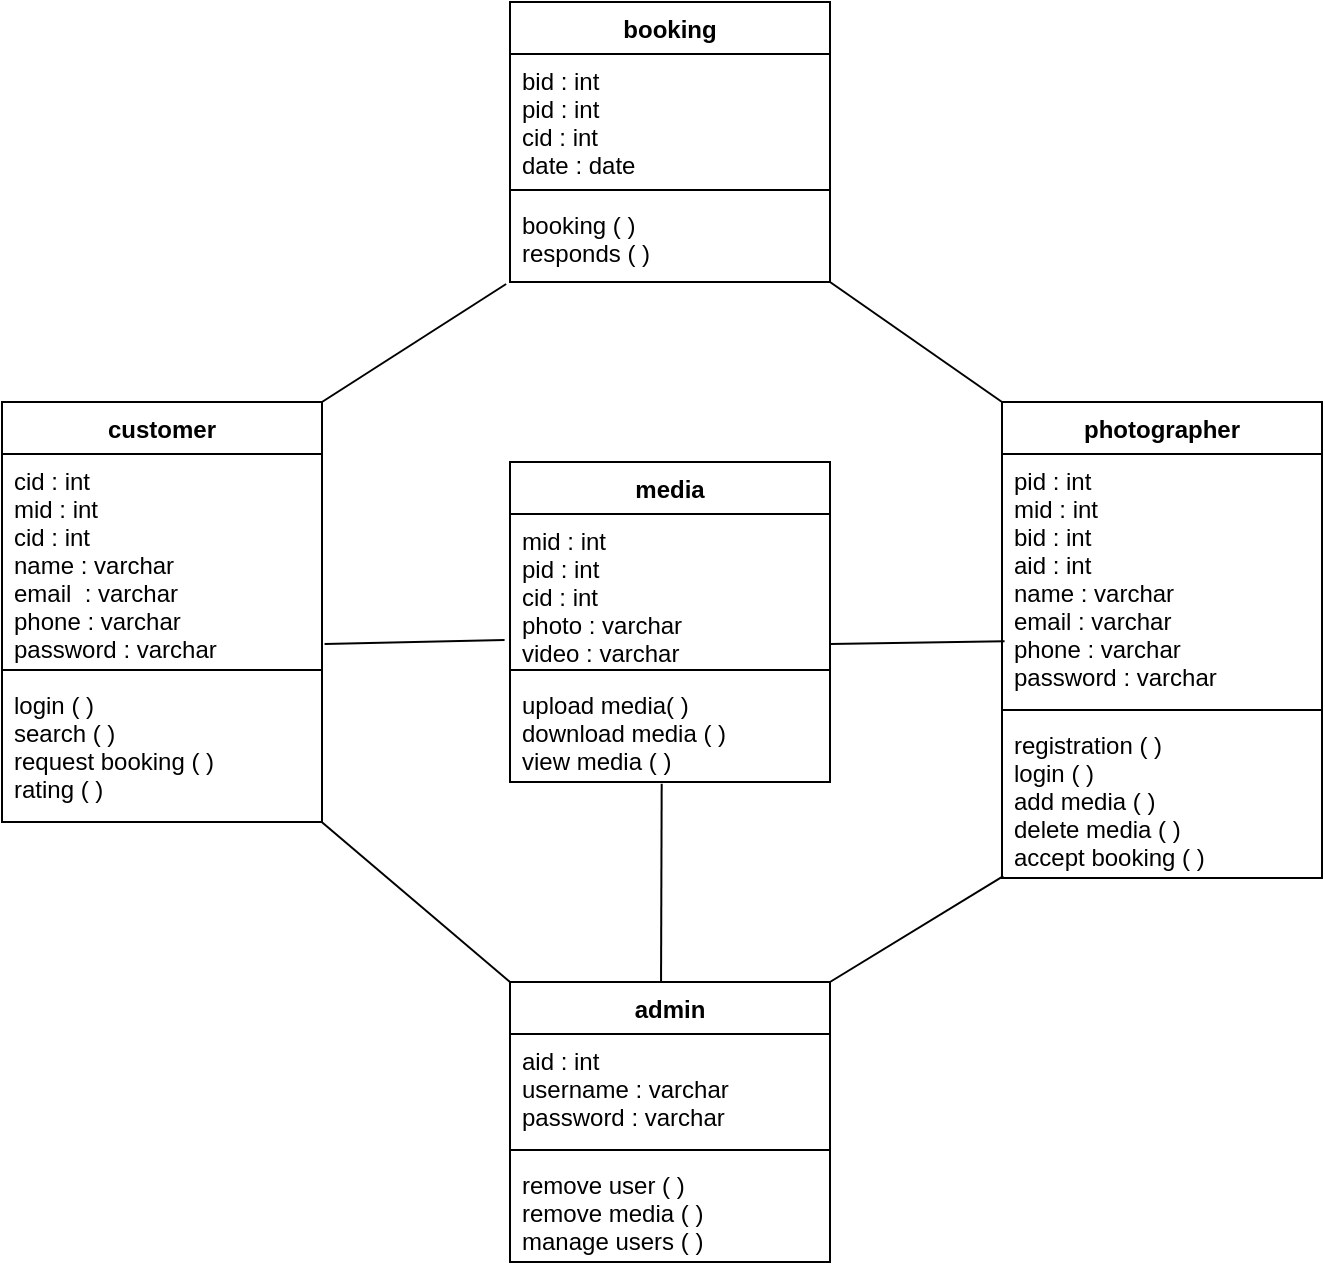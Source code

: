 <mxfile version="13.9.9" type="device"><diagram id="C5RBs43oDa-KdzZeNtuy" name="Page-1"><mxGraphModel dx="1680" dy="790" grid="1" gridSize="10" guides="1" tooltips="1" connect="1" arrows="1" fold="1" page="1" pageScale="1" pageWidth="827" pageHeight="1169" math="0" shadow="0"><root><mxCell id="WIyWlLk6GJQsqaUBKTNV-0"/><mxCell id="WIyWlLk6GJQsqaUBKTNV-1" parent="WIyWlLk6GJQsqaUBKTNV-0"/><mxCell id="fqbcx0fvqbDSzHDdwuOb-0" value="booking" style="swimlane;fontStyle=1;align=center;verticalAlign=top;childLayout=stackLayout;horizontal=1;startSize=26;horizontalStack=0;resizeParent=1;resizeParentMax=0;resizeLast=0;collapsible=1;marginBottom=0;" vertex="1" parent="WIyWlLk6GJQsqaUBKTNV-1"><mxGeometry x="334" y="80" width="160" height="140" as="geometry"/></mxCell><mxCell id="fqbcx0fvqbDSzHDdwuOb-1" value="bid : int&#10;pid : int&#10;cid : int&#10;date : date" style="text;strokeColor=none;fillColor=none;align=left;verticalAlign=top;spacingLeft=4;spacingRight=4;overflow=hidden;rotatable=0;points=[[0,0.5],[1,0.5]];portConstraint=eastwest;" vertex="1" parent="fqbcx0fvqbDSzHDdwuOb-0"><mxGeometry y="26" width="160" height="64" as="geometry"/></mxCell><mxCell id="fqbcx0fvqbDSzHDdwuOb-2" value="" style="line;strokeWidth=1;fillColor=none;align=left;verticalAlign=middle;spacingTop=-1;spacingLeft=3;spacingRight=3;rotatable=0;labelPosition=right;points=[];portConstraint=eastwest;" vertex="1" parent="fqbcx0fvqbDSzHDdwuOb-0"><mxGeometry y="90" width="160" height="8" as="geometry"/></mxCell><mxCell id="fqbcx0fvqbDSzHDdwuOb-3" value="booking ( )&#10;responds ( )" style="text;strokeColor=none;fillColor=none;align=left;verticalAlign=top;spacingLeft=4;spacingRight=4;overflow=hidden;rotatable=0;points=[[0,0.5],[1,0.5]];portConstraint=eastwest;" vertex="1" parent="fqbcx0fvqbDSzHDdwuOb-0"><mxGeometry y="98" width="160" height="42" as="geometry"/></mxCell><mxCell id="fqbcx0fvqbDSzHDdwuOb-4" value="customer" style="swimlane;fontStyle=1;align=center;verticalAlign=top;childLayout=stackLayout;horizontal=1;startSize=26;horizontalStack=0;resizeParent=1;resizeParentMax=0;resizeLast=0;collapsible=1;marginBottom=0;" vertex="1" parent="WIyWlLk6GJQsqaUBKTNV-1"><mxGeometry x="80" y="280" width="160" height="210" as="geometry"/></mxCell><mxCell id="fqbcx0fvqbDSzHDdwuOb-5" value="cid : int&#10;mid : int&#10;cid : int&#10;name : varchar&#10;email  : varchar&#10;phone : varchar&#10;password : varchar" style="text;strokeColor=none;fillColor=none;align=left;verticalAlign=top;spacingLeft=4;spacingRight=4;overflow=hidden;rotatable=0;points=[[0,0.5],[1,0.5]];portConstraint=eastwest;" vertex="1" parent="fqbcx0fvqbDSzHDdwuOb-4"><mxGeometry y="26" width="160" height="104" as="geometry"/></mxCell><mxCell id="fqbcx0fvqbDSzHDdwuOb-6" value="" style="line;strokeWidth=1;fillColor=none;align=left;verticalAlign=middle;spacingTop=-1;spacingLeft=3;spacingRight=3;rotatable=0;labelPosition=right;points=[];portConstraint=eastwest;" vertex="1" parent="fqbcx0fvqbDSzHDdwuOb-4"><mxGeometry y="130" width="160" height="8" as="geometry"/></mxCell><mxCell id="fqbcx0fvqbDSzHDdwuOb-7" value="login ( )&#10;search ( )&#10;request booking ( )&#10;rating ( )" style="text;strokeColor=none;fillColor=none;align=left;verticalAlign=top;spacingLeft=4;spacingRight=4;overflow=hidden;rotatable=0;points=[[0,0.5],[1,0.5]];portConstraint=eastwest;" vertex="1" parent="fqbcx0fvqbDSzHDdwuOb-4"><mxGeometry y="138" width="160" height="72" as="geometry"/></mxCell><mxCell id="fqbcx0fvqbDSzHDdwuOb-8" value="media" style="swimlane;fontStyle=1;align=center;verticalAlign=top;childLayout=stackLayout;horizontal=1;startSize=26;horizontalStack=0;resizeParent=1;resizeParentMax=0;resizeLast=0;collapsible=1;marginBottom=0;" vertex="1" parent="WIyWlLk6GJQsqaUBKTNV-1"><mxGeometry x="334" y="310" width="160" height="160" as="geometry"/></mxCell><mxCell id="fqbcx0fvqbDSzHDdwuOb-9" value="mid : int&#10;pid : int&#10;cid : int&#10;photo : varchar&#10;video : varchar" style="text;strokeColor=none;fillColor=none;align=left;verticalAlign=top;spacingLeft=4;spacingRight=4;overflow=hidden;rotatable=0;points=[[0,0.5],[1,0.5]];portConstraint=eastwest;" vertex="1" parent="fqbcx0fvqbDSzHDdwuOb-8"><mxGeometry y="26" width="160" height="74" as="geometry"/></mxCell><mxCell id="fqbcx0fvqbDSzHDdwuOb-10" value="" style="line;strokeWidth=1;fillColor=none;align=left;verticalAlign=middle;spacingTop=-1;spacingLeft=3;spacingRight=3;rotatable=0;labelPosition=right;points=[];portConstraint=eastwest;" vertex="1" parent="fqbcx0fvqbDSzHDdwuOb-8"><mxGeometry y="100" width="160" height="8" as="geometry"/></mxCell><mxCell id="fqbcx0fvqbDSzHDdwuOb-11" value="upload media( )&#10;download media ( )&#10;view media ( )" style="text;strokeColor=none;fillColor=none;align=left;verticalAlign=top;spacingLeft=4;spacingRight=4;overflow=hidden;rotatable=0;points=[[0,0.5],[1,0.5]];portConstraint=eastwest;" vertex="1" parent="fqbcx0fvqbDSzHDdwuOb-8"><mxGeometry y="108" width="160" height="52" as="geometry"/></mxCell><mxCell id="fqbcx0fvqbDSzHDdwuOb-12" value="photographer" style="swimlane;fontStyle=1;align=center;verticalAlign=top;childLayout=stackLayout;horizontal=1;startSize=26;horizontalStack=0;resizeParent=1;resizeParentMax=0;resizeLast=0;collapsible=1;marginBottom=0;" vertex="1" parent="WIyWlLk6GJQsqaUBKTNV-1"><mxGeometry x="580" y="280" width="160" height="238" as="geometry"/></mxCell><mxCell id="fqbcx0fvqbDSzHDdwuOb-13" value="pid : int&#10;mid : int&#10;bid : int&#10;aid : int&#10;name : varchar&#10;email : varchar&#10;phone : varchar&#10;password : varchar" style="text;strokeColor=none;fillColor=none;align=left;verticalAlign=top;spacingLeft=4;spacingRight=4;overflow=hidden;rotatable=0;points=[[0,0.5],[1,0.5]];portConstraint=eastwest;" vertex="1" parent="fqbcx0fvqbDSzHDdwuOb-12"><mxGeometry y="26" width="160" height="124" as="geometry"/></mxCell><mxCell id="fqbcx0fvqbDSzHDdwuOb-14" value="" style="line;strokeWidth=1;fillColor=none;align=left;verticalAlign=middle;spacingTop=-1;spacingLeft=3;spacingRight=3;rotatable=0;labelPosition=right;points=[];portConstraint=eastwest;" vertex="1" parent="fqbcx0fvqbDSzHDdwuOb-12"><mxGeometry y="150" width="160" height="8" as="geometry"/></mxCell><mxCell id="fqbcx0fvqbDSzHDdwuOb-15" value="registration ( )&#10;login ( )&#10;add media ( )&#10;delete media ( )&#10;accept booking ( )" style="text;strokeColor=none;fillColor=none;align=left;verticalAlign=top;spacingLeft=4;spacingRight=4;overflow=hidden;rotatable=0;points=[[0,0.5],[1,0.5]];portConstraint=eastwest;" vertex="1" parent="fqbcx0fvqbDSzHDdwuOb-12"><mxGeometry y="158" width="160" height="80" as="geometry"/></mxCell><mxCell id="fqbcx0fvqbDSzHDdwuOb-16" value="admin" style="swimlane;fontStyle=1;align=center;verticalAlign=top;childLayout=stackLayout;horizontal=1;startSize=26;horizontalStack=0;resizeParent=1;resizeParentMax=0;resizeLast=0;collapsible=1;marginBottom=0;" vertex="1" parent="WIyWlLk6GJQsqaUBKTNV-1"><mxGeometry x="334" y="570" width="160" height="140" as="geometry"/></mxCell><mxCell id="fqbcx0fvqbDSzHDdwuOb-17" value="aid : int&#10;username : varchar&#10;password : varchar" style="text;strokeColor=none;fillColor=none;align=left;verticalAlign=top;spacingLeft=4;spacingRight=4;overflow=hidden;rotatable=0;points=[[0,0.5],[1,0.5]];portConstraint=eastwest;" vertex="1" parent="fqbcx0fvqbDSzHDdwuOb-16"><mxGeometry y="26" width="160" height="54" as="geometry"/></mxCell><mxCell id="fqbcx0fvqbDSzHDdwuOb-18" value="" style="line;strokeWidth=1;fillColor=none;align=left;verticalAlign=middle;spacingTop=-1;spacingLeft=3;spacingRight=3;rotatable=0;labelPosition=right;points=[];portConstraint=eastwest;" vertex="1" parent="fqbcx0fvqbDSzHDdwuOb-16"><mxGeometry y="80" width="160" height="8" as="geometry"/></mxCell><mxCell id="fqbcx0fvqbDSzHDdwuOb-19" value="remove user ( )&#10;remove media ( )&#10;manage users ( ) " style="text;strokeColor=none;fillColor=none;align=left;verticalAlign=top;spacingLeft=4;spacingRight=4;overflow=hidden;rotatable=0;points=[[0,0.5],[1,0.5]];portConstraint=eastwest;" vertex="1" parent="fqbcx0fvqbDSzHDdwuOb-16"><mxGeometry y="88" width="160" height="52" as="geometry"/></mxCell><mxCell id="fqbcx0fvqbDSzHDdwuOb-22" value="" style="endArrow=none;html=1;entryX=-0.012;entryY=1.024;entryDx=0;entryDy=0;entryPerimeter=0;exitX=1;exitY=0;exitDx=0;exitDy=0;" edge="1" parent="WIyWlLk6GJQsqaUBKTNV-1" source="fqbcx0fvqbDSzHDdwuOb-4" target="fqbcx0fvqbDSzHDdwuOb-3"><mxGeometry width="50" height="50" relative="1" as="geometry"><mxPoint x="260" y="280" as="sourcePoint"/><mxPoint x="310" y="230" as="targetPoint"/></mxGeometry></mxCell><mxCell id="fqbcx0fvqbDSzHDdwuOb-23" value="" style="endArrow=none;html=1;exitX=1.008;exitY=0.913;exitDx=0;exitDy=0;exitPerimeter=0;entryX=-0.017;entryY=0.851;entryDx=0;entryDy=0;entryPerimeter=0;" edge="1" parent="WIyWlLk6GJQsqaUBKTNV-1" source="fqbcx0fvqbDSzHDdwuOb-5" target="fqbcx0fvqbDSzHDdwuOb-9"><mxGeometry width="50" height="50" relative="1" as="geometry"><mxPoint x="260" y="440" as="sourcePoint"/><mxPoint x="310" y="390" as="targetPoint"/></mxGeometry></mxCell><mxCell id="fqbcx0fvqbDSzHDdwuOb-24" value="" style="endArrow=none;html=1;exitX=1;exitY=0.878;exitDx=0;exitDy=0;exitPerimeter=0;entryX=0.008;entryY=0.755;entryDx=0;entryDy=0;entryPerimeter=0;" edge="1" parent="WIyWlLk6GJQsqaUBKTNV-1" source="fqbcx0fvqbDSzHDdwuOb-9" target="fqbcx0fvqbDSzHDdwuOb-13"><mxGeometry width="50" height="50" relative="1" as="geometry"><mxPoint x="520" y="430" as="sourcePoint"/><mxPoint x="570" y="380" as="targetPoint"/></mxGeometry></mxCell><mxCell id="fqbcx0fvqbDSzHDdwuOb-25" value="" style="endArrow=none;html=1;exitX=1;exitY=1.002;exitDx=0;exitDy=0;exitPerimeter=0;entryX=0;entryY=0;entryDx=0;entryDy=0;" edge="1" parent="WIyWlLk6GJQsqaUBKTNV-1" source="fqbcx0fvqbDSzHDdwuOb-7" target="fqbcx0fvqbDSzHDdwuOb-16"><mxGeometry width="50" height="50" relative="1" as="geometry"><mxPoint x="260" y="560" as="sourcePoint"/><mxPoint x="330" y="570" as="targetPoint"/></mxGeometry></mxCell><mxCell id="fqbcx0fvqbDSzHDdwuOb-26" value="" style="endArrow=none;html=1;entryX=0.004;entryY=0.988;entryDx=0;entryDy=0;entryPerimeter=0;exitX=1;exitY=0;exitDx=0;exitDy=0;" edge="1" parent="WIyWlLk6GJQsqaUBKTNV-1" source="fqbcx0fvqbDSzHDdwuOb-16" target="fqbcx0fvqbDSzHDdwuOb-15"><mxGeometry width="50" height="50" relative="1" as="geometry"><mxPoint x="500" y="570" as="sourcePoint"/><mxPoint x="580" y="530" as="targetPoint"/></mxGeometry></mxCell><mxCell id="fqbcx0fvqbDSzHDdwuOb-27" value="" style="endArrow=none;html=1;entryX=0.474;entryY=1.017;entryDx=0;entryDy=0;entryPerimeter=0;exitX=0.472;exitY=-0.004;exitDx=0;exitDy=0;exitPerimeter=0;" edge="1" parent="WIyWlLk6GJQsqaUBKTNV-1" source="fqbcx0fvqbDSzHDdwuOb-16" target="fqbcx0fvqbDSzHDdwuOb-11"><mxGeometry width="50" height="50" relative="1" as="geometry"><mxPoint x="380" y="550" as="sourcePoint"/><mxPoint x="430" y="500" as="targetPoint"/></mxGeometry></mxCell><mxCell id="fqbcx0fvqbDSzHDdwuOb-28" value="" style="endArrow=none;html=1;entryX=0;entryY=0;entryDx=0;entryDy=0;exitX=1;exitY=1;exitDx=0;exitDy=0;" edge="1" parent="WIyWlLk6GJQsqaUBKTNV-1" source="fqbcx0fvqbDSzHDdwuOb-0" target="fqbcx0fvqbDSzHDdwuOb-12"><mxGeometry width="50" height="50" relative="1" as="geometry"><mxPoint x="350" y="280" as="sourcePoint"/><mxPoint x="400" y="230" as="targetPoint"/></mxGeometry></mxCell></root></mxGraphModel></diagram></mxfile>